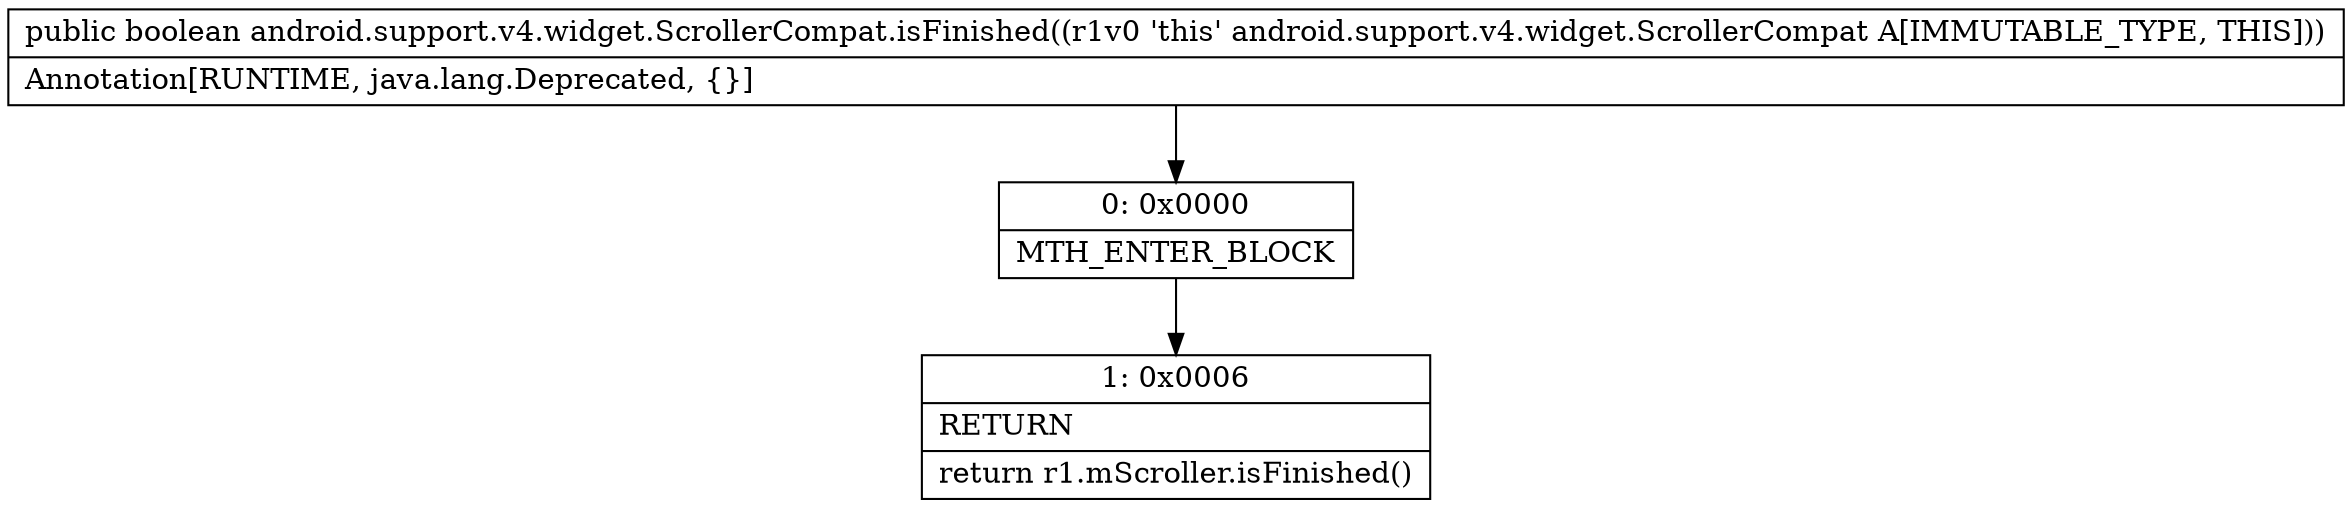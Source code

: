 digraph "CFG forandroid.support.v4.widget.ScrollerCompat.isFinished()Z" {
Node_0 [shape=record,label="{0\:\ 0x0000|MTH_ENTER_BLOCK\l}"];
Node_1 [shape=record,label="{1\:\ 0x0006|RETURN\l|return r1.mScroller.isFinished()\l}"];
MethodNode[shape=record,label="{public boolean android.support.v4.widget.ScrollerCompat.isFinished((r1v0 'this' android.support.v4.widget.ScrollerCompat A[IMMUTABLE_TYPE, THIS]))  | Annotation[RUNTIME, java.lang.Deprecated, \{\}]\l}"];
MethodNode -> Node_0;
Node_0 -> Node_1;
}

